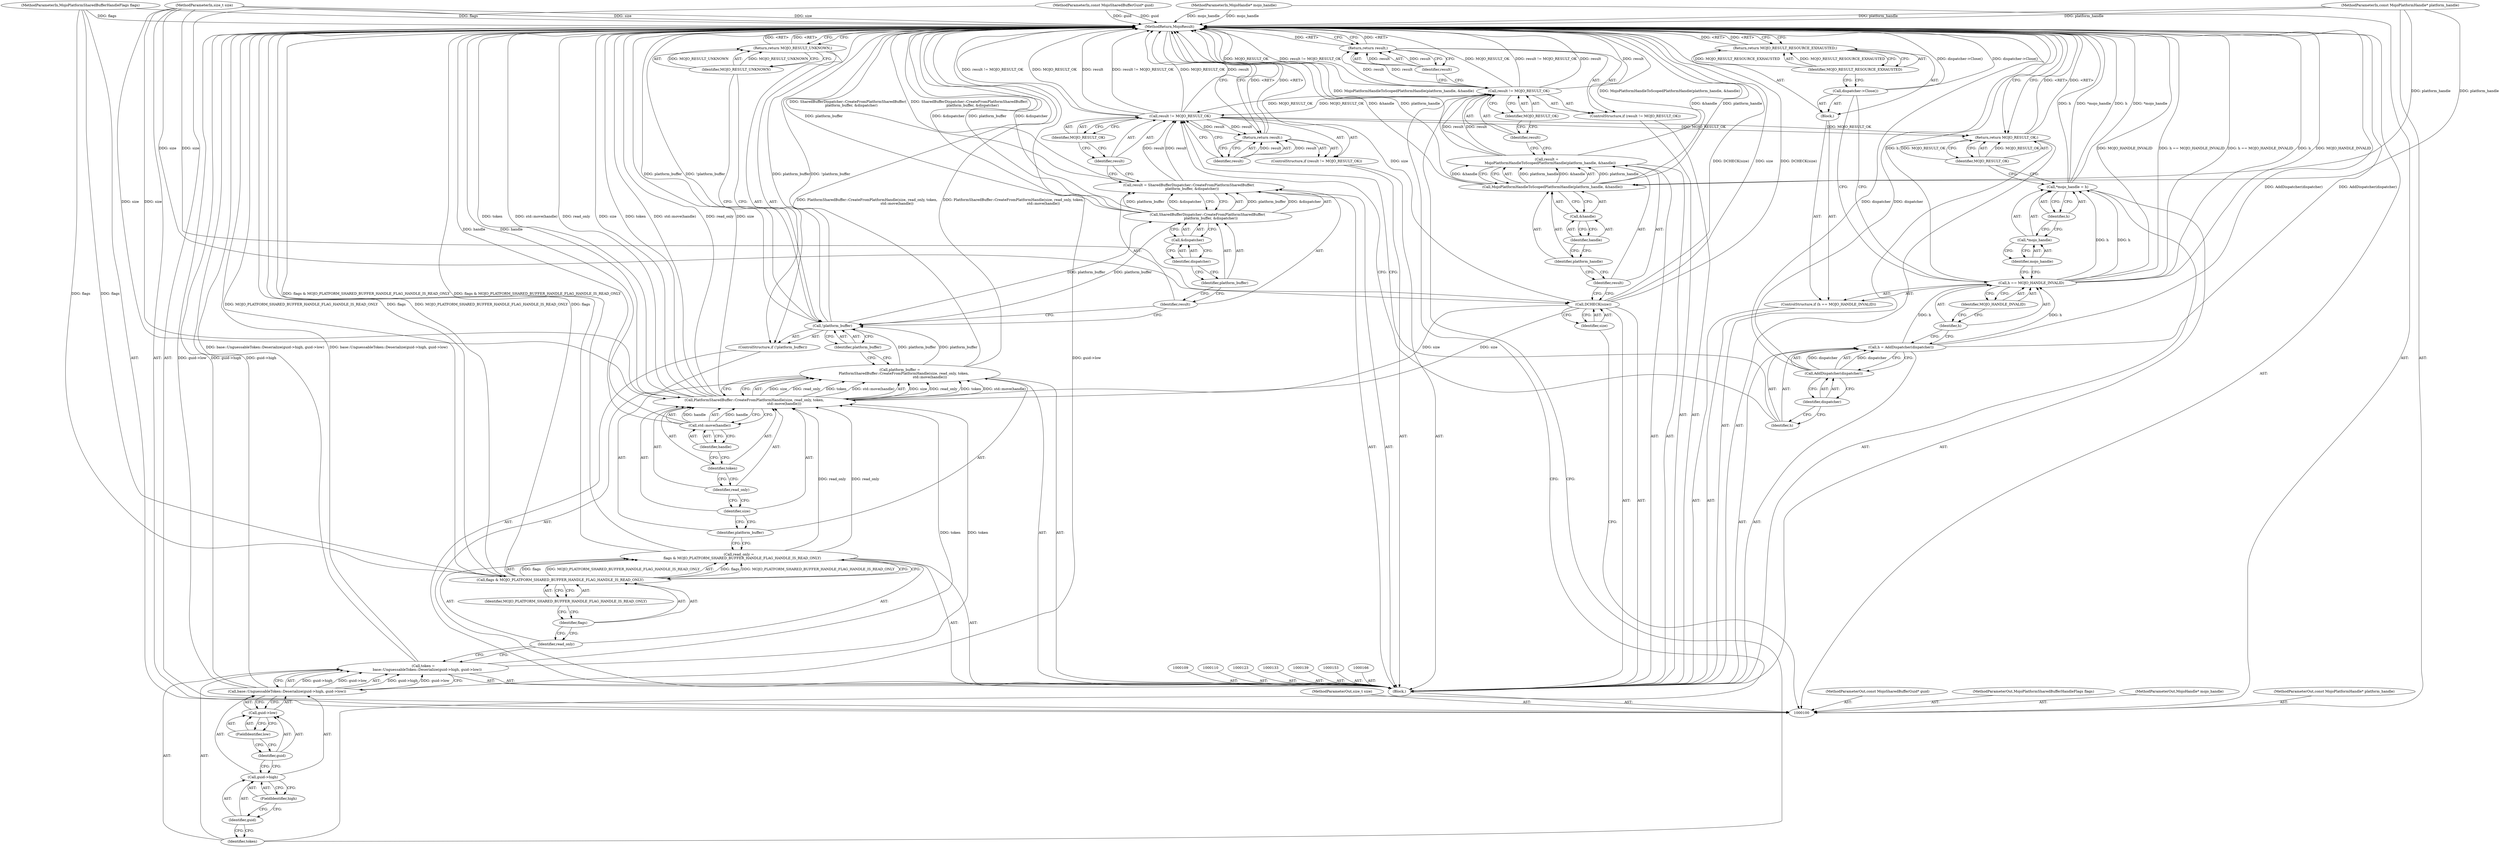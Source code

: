digraph "0_Chrome_673ce95d481ea9368c4d4d43ac756ba1d6d9e608_32" {
"1000185" [label="(MethodReturn,MojoResult)"];
"1000114" [label="(Identifier,platform_handle)"];
"1000113" [label="(Call,MojoPlatformHandleToScopedPlatformHandle(platform_handle, &handle))"];
"1000115" [label="(Call,&handle)"];
"1000116" [label="(Identifier,handle)"];
"1000120" [label="(Identifier,MOJO_RESULT_OK)"];
"1000117" [label="(ControlStructure,if (result != MOJO_RESULT_OK))"];
"1000118" [label="(Call,result != MOJO_RESULT_OK)"];
"1000119" [label="(Identifier,result)"];
"1000122" [label="(Identifier,result)"];
"1000121" [label="(Return,return result;)"];
"1000124" [label="(Call,token =\n       base::UnguessableToken::Deserialize(guid->high, guid->low))"];
"1000125" [label="(Identifier,token)"];
"1000127" [label="(Call,guid->high)"];
"1000128" [label="(Identifier,guid)"];
"1000129" [label="(FieldIdentifier,high)"];
"1000130" [label="(Call,guid->low)"];
"1000131" [label="(Identifier,guid)"];
"1000132" [label="(FieldIdentifier,low)"];
"1000126" [label="(Call,base::UnguessableToken::Deserialize(guid->high, guid->low))"];
"1000134" [label="(Call,read_only =\n      flags & MOJO_PLATFORM_SHARED_BUFFER_HANDLE_FLAG_HANDLE_IS_READ_ONLY)"];
"1000135" [label="(Identifier,read_only)"];
"1000138" [label="(Identifier,MOJO_PLATFORM_SHARED_BUFFER_HANDLE_FLAG_HANDLE_IS_READ_ONLY)"];
"1000136" [label="(Call,flags & MOJO_PLATFORM_SHARED_BUFFER_HANDLE_FLAG_HANDLE_IS_READ_ONLY)"];
"1000137" [label="(Identifier,flags)"];
"1000140" [label="(Call,platform_buffer =\n       PlatformSharedBuffer::CreateFromPlatformHandle(size, read_only, token,\n                                                      std::move(handle)))"];
"1000141" [label="(Identifier,platform_buffer)"];
"1000143" [label="(Identifier,size)"];
"1000144" [label="(Identifier,read_only)"];
"1000142" [label="(Call,PlatformSharedBuffer::CreateFromPlatformHandle(size, read_only, token,\n                                                      std::move(handle)))"];
"1000145" [label="(Identifier,token)"];
"1000101" [label="(MethodParameterIn,const MojoPlatformHandle* platform_handle)"];
"1000275" [label="(MethodParameterOut,const MojoPlatformHandle* platform_handle)"];
"1000146" [label="(Call,std::move(handle))"];
"1000147" [label="(Identifier,handle)"];
"1000148" [label="(ControlStructure,if (!platform_buffer))"];
"1000149" [label="(Call,!platform_buffer)"];
"1000150" [label="(Identifier,platform_buffer)"];
"1000152" [label="(Identifier,MOJO_RESULT_UNKNOWN)"];
"1000151" [label="(Return,return MOJO_RESULT_UNKNOWN;)"];
"1000156" [label="(Call,SharedBufferDispatcher::CreateFromPlatformSharedBuffer(\n      platform_buffer, &dispatcher))"];
"1000154" [label="(Call,result = SharedBufferDispatcher::CreateFromPlatformSharedBuffer(\n      platform_buffer, &dispatcher))"];
"1000155" [label="(Identifier,result)"];
"1000158" [label="(Call,&dispatcher)"];
"1000159" [label="(Identifier,dispatcher)"];
"1000157" [label="(Identifier,platform_buffer)"];
"1000163" [label="(Identifier,MOJO_RESULT_OK)"];
"1000160" [label="(ControlStructure,if (result != MOJO_RESULT_OK))"];
"1000161" [label="(Call,result != MOJO_RESULT_OK)"];
"1000162" [label="(Identifier,result)"];
"1000165" [label="(Identifier,result)"];
"1000164" [label="(Return,return result;)"];
"1000102" [label="(MethodParameterIn,size_t size)"];
"1000276" [label="(MethodParameterOut,size_t size)"];
"1000167" [label="(Call,h = AddDispatcher(dispatcher))"];
"1000168" [label="(Identifier,h)"];
"1000169" [label="(Call,AddDispatcher(dispatcher))"];
"1000170" [label="(Identifier,dispatcher)"];
"1000174" [label="(Identifier,MOJO_HANDLE_INVALID)"];
"1000171" [label="(ControlStructure,if (h == MOJO_HANDLE_INVALID))"];
"1000175" [label="(Block,)"];
"1000172" [label="(Call,h == MOJO_HANDLE_INVALID)"];
"1000173" [label="(Identifier,h)"];
"1000176" [label="(Call,dispatcher->Close())"];
"1000178" [label="(Identifier,MOJO_RESULT_RESOURCE_EXHAUSTED)"];
"1000177" [label="(Return,return MOJO_RESULT_RESOURCE_EXHAUSTED;)"];
"1000182" [label="(Identifier,h)"];
"1000179" [label="(Call,*mojo_handle = h)"];
"1000180" [label="(Call,*mojo_handle)"];
"1000181" [label="(Identifier,mojo_handle)"];
"1000183" [label="(Return,return MOJO_RESULT_OK;)"];
"1000184" [label="(Identifier,MOJO_RESULT_OK)"];
"1000103" [label="(MethodParameterIn,const MojoSharedBufferGuid* guid)"];
"1000277" [label="(MethodParameterOut,const MojoSharedBufferGuid* guid)"];
"1000104" [label="(MethodParameterIn,MojoPlatformSharedBufferHandleFlags flags)"];
"1000278" [label="(MethodParameterOut,MojoPlatformSharedBufferHandleFlags flags)"];
"1000106" [label="(Block,)"];
"1000105" [label="(MethodParameterIn,MojoHandle* mojo_handle)"];
"1000279" [label="(MethodParameterOut,MojoHandle* mojo_handle)"];
"1000107" [label="(Call,DCHECK(size))"];
"1000108" [label="(Identifier,size)"];
"1000111" [label="(Call,result =\n      MojoPlatformHandleToScopedPlatformHandle(platform_handle, &handle))"];
"1000112" [label="(Identifier,result)"];
"1000185" -> "1000100"  [label="AST: "];
"1000185" -> "1000121"  [label="CFG: "];
"1000185" -> "1000151"  [label="CFG: "];
"1000185" -> "1000164"  [label="CFG: "];
"1000185" -> "1000177"  [label="CFG: "];
"1000185" -> "1000183"  [label="CFG: "];
"1000121" -> "1000185"  [label="DDG: <RET>"];
"1000183" -> "1000185"  [label="DDG: <RET>"];
"1000151" -> "1000185"  [label="DDG: <RET>"];
"1000177" -> "1000185"  [label="DDG: <RET>"];
"1000179" -> "1000185"  [label="DDG: h"];
"1000179" -> "1000185"  [label="DDG: *mojo_handle"];
"1000107" -> "1000185"  [label="DDG: size"];
"1000107" -> "1000185"  [label="DDG: DCHECK(size)"];
"1000167" -> "1000185"  [label="DDG: AddDispatcher(dispatcher)"];
"1000156" -> "1000185"  [label="DDG: platform_buffer"];
"1000156" -> "1000185"  [label="DDG: &dispatcher"];
"1000105" -> "1000185"  [label="DDG: mojo_handle"];
"1000113" -> "1000185"  [label="DDG: platform_handle"];
"1000113" -> "1000185"  [label="DDG: &handle"];
"1000126" -> "1000185"  [label="DDG: guid->high"];
"1000126" -> "1000185"  [label="DDG: guid->low"];
"1000118" -> "1000185"  [label="DDG: result != MOJO_RESULT_OK"];
"1000118" -> "1000185"  [label="DDG: result"];
"1000118" -> "1000185"  [label="DDG: MOJO_RESULT_OK"];
"1000102" -> "1000185"  [label="DDG: size"];
"1000124" -> "1000185"  [label="DDG: base::UnguessableToken::Deserialize(guid->high, guid->low)"];
"1000172" -> "1000185"  [label="DDG: h == MOJO_HANDLE_INVALID"];
"1000172" -> "1000185"  [label="DDG: h"];
"1000172" -> "1000185"  [label="DDG: MOJO_HANDLE_INVALID"];
"1000140" -> "1000185"  [label="DDG: PlatformSharedBuffer::CreateFromPlatformHandle(size, read_only, token,\n                                                      std::move(handle))"];
"1000104" -> "1000185"  [label="DDG: flags"];
"1000142" -> "1000185"  [label="DDG: read_only"];
"1000142" -> "1000185"  [label="DDG: size"];
"1000142" -> "1000185"  [label="DDG: token"];
"1000142" -> "1000185"  [label="DDG: std::move(handle)"];
"1000103" -> "1000185"  [label="DDG: guid"];
"1000149" -> "1000185"  [label="DDG: !platform_buffer"];
"1000149" -> "1000185"  [label="DDG: platform_buffer"];
"1000176" -> "1000185"  [label="DDG: dispatcher->Close()"];
"1000111" -> "1000185"  [label="DDG: MojoPlatformHandleToScopedPlatformHandle(platform_handle, &handle)"];
"1000101" -> "1000185"  [label="DDG: platform_handle"];
"1000134" -> "1000185"  [label="DDG: flags & MOJO_PLATFORM_SHARED_BUFFER_HANDLE_FLAG_HANDLE_IS_READ_ONLY"];
"1000169" -> "1000185"  [label="DDG: dispatcher"];
"1000154" -> "1000185"  [label="DDG: SharedBufferDispatcher::CreateFromPlatformSharedBuffer(\n      platform_buffer, &dispatcher)"];
"1000136" -> "1000185"  [label="DDG: MOJO_PLATFORM_SHARED_BUFFER_HANDLE_FLAG_HANDLE_IS_READ_ONLY"];
"1000136" -> "1000185"  [label="DDG: flags"];
"1000161" -> "1000185"  [label="DDG: MOJO_RESULT_OK"];
"1000161" -> "1000185"  [label="DDG: result"];
"1000161" -> "1000185"  [label="DDG: result != MOJO_RESULT_OK"];
"1000146" -> "1000185"  [label="DDG: handle"];
"1000164" -> "1000185"  [label="DDG: <RET>"];
"1000114" -> "1000113"  [label="AST: "];
"1000114" -> "1000112"  [label="CFG: "];
"1000116" -> "1000114"  [label="CFG: "];
"1000113" -> "1000111"  [label="AST: "];
"1000113" -> "1000115"  [label="CFG: "];
"1000114" -> "1000113"  [label="AST: "];
"1000115" -> "1000113"  [label="AST: "];
"1000111" -> "1000113"  [label="CFG: "];
"1000113" -> "1000185"  [label="DDG: platform_handle"];
"1000113" -> "1000185"  [label="DDG: &handle"];
"1000113" -> "1000111"  [label="DDG: platform_handle"];
"1000113" -> "1000111"  [label="DDG: &handle"];
"1000101" -> "1000113"  [label="DDG: platform_handle"];
"1000115" -> "1000113"  [label="AST: "];
"1000115" -> "1000116"  [label="CFG: "];
"1000116" -> "1000115"  [label="AST: "];
"1000113" -> "1000115"  [label="CFG: "];
"1000116" -> "1000115"  [label="AST: "];
"1000116" -> "1000114"  [label="CFG: "];
"1000115" -> "1000116"  [label="CFG: "];
"1000120" -> "1000118"  [label="AST: "];
"1000120" -> "1000119"  [label="CFG: "];
"1000118" -> "1000120"  [label="CFG: "];
"1000117" -> "1000106"  [label="AST: "];
"1000118" -> "1000117"  [label="AST: "];
"1000121" -> "1000117"  [label="AST: "];
"1000118" -> "1000117"  [label="AST: "];
"1000118" -> "1000120"  [label="CFG: "];
"1000119" -> "1000118"  [label="AST: "];
"1000120" -> "1000118"  [label="AST: "];
"1000122" -> "1000118"  [label="CFG: "];
"1000125" -> "1000118"  [label="CFG: "];
"1000118" -> "1000185"  [label="DDG: result != MOJO_RESULT_OK"];
"1000118" -> "1000185"  [label="DDG: result"];
"1000118" -> "1000185"  [label="DDG: MOJO_RESULT_OK"];
"1000111" -> "1000118"  [label="DDG: result"];
"1000118" -> "1000121"  [label="DDG: result"];
"1000118" -> "1000161"  [label="DDG: MOJO_RESULT_OK"];
"1000119" -> "1000118"  [label="AST: "];
"1000119" -> "1000111"  [label="CFG: "];
"1000120" -> "1000119"  [label="CFG: "];
"1000122" -> "1000121"  [label="AST: "];
"1000122" -> "1000118"  [label="CFG: "];
"1000121" -> "1000122"  [label="CFG: "];
"1000122" -> "1000121"  [label="DDG: result"];
"1000121" -> "1000117"  [label="AST: "];
"1000121" -> "1000122"  [label="CFG: "];
"1000122" -> "1000121"  [label="AST: "];
"1000185" -> "1000121"  [label="CFG: "];
"1000121" -> "1000185"  [label="DDG: <RET>"];
"1000122" -> "1000121"  [label="DDG: result"];
"1000118" -> "1000121"  [label="DDG: result"];
"1000124" -> "1000106"  [label="AST: "];
"1000124" -> "1000126"  [label="CFG: "];
"1000125" -> "1000124"  [label="AST: "];
"1000126" -> "1000124"  [label="AST: "];
"1000135" -> "1000124"  [label="CFG: "];
"1000124" -> "1000185"  [label="DDG: base::UnguessableToken::Deserialize(guid->high, guid->low)"];
"1000126" -> "1000124"  [label="DDG: guid->high"];
"1000126" -> "1000124"  [label="DDG: guid->low"];
"1000124" -> "1000142"  [label="DDG: token"];
"1000125" -> "1000124"  [label="AST: "];
"1000125" -> "1000118"  [label="CFG: "];
"1000128" -> "1000125"  [label="CFG: "];
"1000127" -> "1000126"  [label="AST: "];
"1000127" -> "1000129"  [label="CFG: "];
"1000128" -> "1000127"  [label="AST: "];
"1000129" -> "1000127"  [label="AST: "];
"1000131" -> "1000127"  [label="CFG: "];
"1000128" -> "1000127"  [label="AST: "];
"1000128" -> "1000125"  [label="CFG: "];
"1000129" -> "1000128"  [label="CFG: "];
"1000129" -> "1000127"  [label="AST: "];
"1000129" -> "1000128"  [label="CFG: "];
"1000127" -> "1000129"  [label="CFG: "];
"1000130" -> "1000126"  [label="AST: "];
"1000130" -> "1000132"  [label="CFG: "];
"1000131" -> "1000130"  [label="AST: "];
"1000132" -> "1000130"  [label="AST: "];
"1000126" -> "1000130"  [label="CFG: "];
"1000131" -> "1000130"  [label="AST: "];
"1000131" -> "1000127"  [label="CFG: "];
"1000132" -> "1000131"  [label="CFG: "];
"1000132" -> "1000130"  [label="AST: "];
"1000132" -> "1000131"  [label="CFG: "];
"1000130" -> "1000132"  [label="CFG: "];
"1000126" -> "1000124"  [label="AST: "];
"1000126" -> "1000130"  [label="CFG: "];
"1000127" -> "1000126"  [label="AST: "];
"1000130" -> "1000126"  [label="AST: "];
"1000124" -> "1000126"  [label="CFG: "];
"1000126" -> "1000185"  [label="DDG: guid->high"];
"1000126" -> "1000185"  [label="DDG: guid->low"];
"1000126" -> "1000124"  [label="DDG: guid->high"];
"1000126" -> "1000124"  [label="DDG: guid->low"];
"1000134" -> "1000106"  [label="AST: "];
"1000134" -> "1000136"  [label="CFG: "];
"1000135" -> "1000134"  [label="AST: "];
"1000136" -> "1000134"  [label="AST: "];
"1000141" -> "1000134"  [label="CFG: "];
"1000134" -> "1000185"  [label="DDG: flags & MOJO_PLATFORM_SHARED_BUFFER_HANDLE_FLAG_HANDLE_IS_READ_ONLY"];
"1000136" -> "1000134"  [label="DDG: flags"];
"1000136" -> "1000134"  [label="DDG: MOJO_PLATFORM_SHARED_BUFFER_HANDLE_FLAG_HANDLE_IS_READ_ONLY"];
"1000134" -> "1000142"  [label="DDG: read_only"];
"1000135" -> "1000134"  [label="AST: "];
"1000135" -> "1000124"  [label="CFG: "];
"1000137" -> "1000135"  [label="CFG: "];
"1000138" -> "1000136"  [label="AST: "];
"1000138" -> "1000137"  [label="CFG: "];
"1000136" -> "1000138"  [label="CFG: "];
"1000136" -> "1000134"  [label="AST: "];
"1000136" -> "1000138"  [label="CFG: "];
"1000137" -> "1000136"  [label="AST: "];
"1000138" -> "1000136"  [label="AST: "];
"1000134" -> "1000136"  [label="CFG: "];
"1000136" -> "1000185"  [label="DDG: MOJO_PLATFORM_SHARED_BUFFER_HANDLE_FLAG_HANDLE_IS_READ_ONLY"];
"1000136" -> "1000185"  [label="DDG: flags"];
"1000136" -> "1000134"  [label="DDG: flags"];
"1000136" -> "1000134"  [label="DDG: MOJO_PLATFORM_SHARED_BUFFER_HANDLE_FLAG_HANDLE_IS_READ_ONLY"];
"1000104" -> "1000136"  [label="DDG: flags"];
"1000137" -> "1000136"  [label="AST: "];
"1000137" -> "1000135"  [label="CFG: "];
"1000138" -> "1000137"  [label="CFG: "];
"1000140" -> "1000106"  [label="AST: "];
"1000140" -> "1000142"  [label="CFG: "];
"1000141" -> "1000140"  [label="AST: "];
"1000142" -> "1000140"  [label="AST: "];
"1000150" -> "1000140"  [label="CFG: "];
"1000140" -> "1000185"  [label="DDG: PlatformSharedBuffer::CreateFromPlatformHandle(size, read_only, token,\n                                                      std::move(handle))"];
"1000142" -> "1000140"  [label="DDG: size"];
"1000142" -> "1000140"  [label="DDG: read_only"];
"1000142" -> "1000140"  [label="DDG: token"];
"1000142" -> "1000140"  [label="DDG: std::move(handle)"];
"1000140" -> "1000149"  [label="DDG: platform_buffer"];
"1000141" -> "1000140"  [label="AST: "];
"1000141" -> "1000134"  [label="CFG: "];
"1000143" -> "1000141"  [label="CFG: "];
"1000143" -> "1000142"  [label="AST: "];
"1000143" -> "1000141"  [label="CFG: "];
"1000144" -> "1000143"  [label="CFG: "];
"1000144" -> "1000142"  [label="AST: "];
"1000144" -> "1000143"  [label="CFG: "];
"1000145" -> "1000144"  [label="CFG: "];
"1000142" -> "1000140"  [label="AST: "];
"1000142" -> "1000146"  [label="CFG: "];
"1000143" -> "1000142"  [label="AST: "];
"1000144" -> "1000142"  [label="AST: "];
"1000145" -> "1000142"  [label="AST: "];
"1000146" -> "1000142"  [label="AST: "];
"1000140" -> "1000142"  [label="CFG: "];
"1000142" -> "1000185"  [label="DDG: read_only"];
"1000142" -> "1000185"  [label="DDG: size"];
"1000142" -> "1000185"  [label="DDG: token"];
"1000142" -> "1000185"  [label="DDG: std::move(handle)"];
"1000142" -> "1000140"  [label="DDG: size"];
"1000142" -> "1000140"  [label="DDG: read_only"];
"1000142" -> "1000140"  [label="DDG: token"];
"1000142" -> "1000140"  [label="DDG: std::move(handle)"];
"1000107" -> "1000142"  [label="DDG: size"];
"1000102" -> "1000142"  [label="DDG: size"];
"1000134" -> "1000142"  [label="DDG: read_only"];
"1000124" -> "1000142"  [label="DDG: token"];
"1000146" -> "1000142"  [label="DDG: handle"];
"1000145" -> "1000142"  [label="AST: "];
"1000145" -> "1000144"  [label="CFG: "];
"1000147" -> "1000145"  [label="CFG: "];
"1000101" -> "1000100"  [label="AST: "];
"1000101" -> "1000185"  [label="DDG: platform_handle"];
"1000101" -> "1000113"  [label="DDG: platform_handle"];
"1000275" -> "1000100"  [label="AST: "];
"1000146" -> "1000142"  [label="AST: "];
"1000146" -> "1000147"  [label="CFG: "];
"1000147" -> "1000146"  [label="AST: "];
"1000142" -> "1000146"  [label="CFG: "];
"1000146" -> "1000185"  [label="DDG: handle"];
"1000146" -> "1000142"  [label="DDG: handle"];
"1000147" -> "1000146"  [label="AST: "];
"1000147" -> "1000145"  [label="CFG: "];
"1000146" -> "1000147"  [label="CFG: "];
"1000148" -> "1000106"  [label="AST: "];
"1000149" -> "1000148"  [label="AST: "];
"1000151" -> "1000148"  [label="AST: "];
"1000149" -> "1000148"  [label="AST: "];
"1000149" -> "1000150"  [label="CFG: "];
"1000150" -> "1000149"  [label="AST: "];
"1000152" -> "1000149"  [label="CFG: "];
"1000155" -> "1000149"  [label="CFG: "];
"1000149" -> "1000185"  [label="DDG: !platform_buffer"];
"1000149" -> "1000185"  [label="DDG: platform_buffer"];
"1000140" -> "1000149"  [label="DDG: platform_buffer"];
"1000149" -> "1000156"  [label="DDG: platform_buffer"];
"1000150" -> "1000149"  [label="AST: "];
"1000150" -> "1000140"  [label="CFG: "];
"1000149" -> "1000150"  [label="CFG: "];
"1000152" -> "1000151"  [label="AST: "];
"1000152" -> "1000149"  [label="CFG: "];
"1000151" -> "1000152"  [label="CFG: "];
"1000152" -> "1000151"  [label="DDG: MOJO_RESULT_UNKNOWN"];
"1000151" -> "1000148"  [label="AST: "];
"1000151" -> "1000152"  [label="CFG: "];
"1000152" -> "1000151"  [label="AST: "];
"1000185" -> "1000151"  [label="CFG: "];
"1000151" -> "1000185"  [label="DDG: <RET>"];
"1000152" -> "1000151"  [label="DDG: MOJO_RESULT_UNKNOWN"];
"1000156" -> "1000154"  [label="AST: "];
"1000156" -> "1000158"  [label="CFG: "];
"1000157" -> "1000156"  [label="AST: "];
"1000158" -> "1000156"  [label="AST: "];
"1000154" -> "1000156"  [label="CFG: "];
"1000156" -> "1000185"  [label="DDG: platform_buffer"];
"1000156" -> "1000185"  [label="DDG: &dispatcher"];
"1000156" -> "1000154"  [label="DDG: platform_buffer"];
"1000156" -> "1000154"  [label="DDG: &dispatcher"];
"1000149" -> "1000156"  [label="DDG: platform_buffer"];
"1000154" -> "1000106"  [label="AST: "];
"1000154" -> "1000156"  [label="CFG: "];
"1000155" -> "1000154"  [label="AST: "];
"1000156" -> "1000154"  [label="AST: "];
"1000162" -> "1000154"  [label="CFG: "];
"1000154" -> "1000185"  [label="DDG: SharedBufferDispatcher::CreateFromPlatformSharedBuffer(\n      platform_buffer, &dispatcher)"];
"1000156" -> "1000154"  [label="DDG: platform_buffer"];
"1000156" -> "1000154"  [label="DDG: &dispatcher"];
"1000154" -> "1000161"  [label="DDG: result"];
"1000155" -> "1000154"  [label="AST: "];
"1000155" -> "1000149"  [label="CFG: "];
"1000157" -> "1000155"  [label="CFG: "];
"1000158" -> "1000156"  [label="AST: "];
"1000158" -> "1000159"  [label="CFG: "];
"1000159" -> "1000158"  [label="AST: "];
"1000156" -> "1000158"  [label="CFG: "];
"1000159" -> "1000158"  [label="AST: "];
"1000159" -> "1000157"  [label="CFG: "];
"1000158" -> "1000159"  [label="CFG: "];
"1000157" -> "1000156"  [label="AST: "];
"1000157" -> "1000155"  [label="CFG: "];
"1000159" -> "1000157"  [label="CFG: "];
"1000163" -> "1000161"  [label="AST: "];
"1000163" -> "1000162"  [label="CFG: "];
"1000161" -> "1000163"  [label="CFG: "];
"1000160" -> "1000106"  [label="AST: "];
"1000161" -> "1000160"  [label="AST: "];
"1000164" -> "1000160"  [label="AST: "];
"1000161" -> "1000160"  [label="AST: "];
"1000161" -> "1000163"  [label="CFG: "];
"1000162" -> "1000161"  [label="AST: "];
"1000163" -> "1000161"  [label="AST: "];
"1000165" -> "1000161"  [label="CFG: "];
"1000168" -> "1000161"  [label="CFG: "];
"1000161" -> "1000185"  [label="DDG: MOJO_RESULT_OK"];
"1000161" -> "1000185"  [label="DDG: result"];
"1000161" -> "1000185"  [label="DDG: result != MOJO_RESULT_OK"];
"1000154" -> "1000161"  [label="DDG: result"];
"1000118" -> "1000161"  [label="DDG: MOJO_RESULT_OK"];
"1000161" -> "1000164"  [label="DDG: result"];
"1000161" -> "1000183"  [label="DDG: MOJO_RESULT_OK"];
"1000162" -> "1000161"  [label="AST: "];
"1000162" -> "1000154"  [label="CFG: "];
"1000163" -> "1000162"  [label="CFG: "];
"1000165" -> "1000164"  [label="AST: "];
"1000165" -> "1000161"  [label="CFG: "];
"1000164" -> "1000165"  [label="CFG: "];
"1000165" -> "1000164"  [label="DDG: result"];
"1000164" -> "1000160"  [label="AST: "];
"1000164" -> "1000165"  [label="CFG: "];
"1000165" -> "1000164"  [label="AST: "];
"1000185" -> "1000164"  [label="CFG: "];
"1000164" -> "1000185"  [label="DDG: <RET>"];
"1000165" -> "1000164"  [label="DDG: result"];
"1000161" -> "1000164"  [label="DDG: result"];
"1000102" -> "1000100"  [label="AST: "];
"1000102" -> "1000185"  [label="DDG: size"];
"1000102" -> "1000107"  [label="DDG: size"];
"1000102" -> "1000142"  [label="DDG: size"];
"1000276" -> "1000100"  [label="AST: "];
"1000167" -> "1000106"  [label="AST: "];
"1000167" -> "1000169"  [label="CFG: "];
"1000168" -> "1000167"  [label="AST: "];
"1000169" -> "1000167"  [label="AST: "];
"1000173" -> "1000167"  [label="CFG: "];
"1000167" -> "1000185"  [label="DDG: AddDispatcher(dispatcher)"];
"1000169" -> "1000167"  [label="DDG: dispatcher"];
"1000167" -> "1000172"  [label="DDG: h"];
"1000168" -> "1000167"  [label="AST: "];
"1000168" -> "1000161"  [label="CFG: "];
"1000170" -> "1000168"  [label="CFG: "];
"1000169" -> "1000167"  [label="AST: "];
"1000169" -> "1000170"  [label="CFG: "];
"1000170" -> "1000169"  [label="AST: "];
"1000167" -> "1000169"  [label="CFG: "];
"1000169" -> "1000185"  [label="DDG: dispatcher"];
"1000169" -> "1000167"  [label="DDG: dispatcher"];
"1000170" -> "1000169"  [label="AST: "];
"1000170" -> "1000168"  [label="CFG: "];
"1000169" -> "1000170"  [label="CFG: "];
"1000174" -> "1000172"  [label="AST: "];
"1000174" -> "1000173"  [label="CFG: "];
"1000172" -> "1000174"  [label="CFG: "];
"1000171" -> "1000106"  [label="AST: "];
"1000172" -> "1000171"  [label="AST: "];
"1000175" -> "1000171"  [label="AST: "];
"1000175" -> "1000171"  [label="AST: "];
"1000176" -> "1000175"  [label="AST: "];
"1000177" -> "1000175"  [label="AST: "];
"1000172" -> "1000171"  [label="AST: "];
"1000172" -> "1000174"  [label="CFG: "];
"1000173" -> "1000172"  [label="AST: "];
"1000174" -> "1000172"  [label="AST: "];
"1000176" -> "1000172"  [label="CFG: "];
"1000181" -> "1000172"  [label="CFG: "];
"1000172" -> "1000185"  [label="DDG: h == MOJO_HANDLE_INVALID"];
"1000172" -> "1000185"  [label="DDG: h"];
"1000172" -> "1000185"  [label="DDG: MOJO_HANDLE_INVALID"];
"1000167" -> "1000172"  [label="DDG: h"];
"1000172" -> "1000179"  [label="DDG: h"];
"1000173" -> "1000172"  [label="AST: "];
"1000173" -> "1000167"  [label="CFG: "];
"1000174" -> "1000173"  [label="CFG: "];
"1000176" -> "1000175"  [label="AST: "];
"1000176" -> "1000172"  [label="CFG: "];
"1000178" -> "1000176"  [label="CFG: "];
"1000176" -> "1000185"  [label="DDG: dispatcher->Close()"];
"1000178" -> "1000177"  [label="AST: "];
"1000178" -> "1000176"  [label="CFG: "];
"1000177" -> "1000178"  [label="CFG: "];
"1000178" -> "1000177"  [label="DDG: MOJO_RESULT_RESOURCE_EXHAUSTED"];
"1000177" -> "1000175"  [label="AST: "];
"1000177" -> "1000178"  [label="CFG: "];
"1000178" -> "1000177"  [label="AST: "];
"1000185" -> "1000177"  [label="CFG: "];
"1000177" -> "1000185"  [label="DDG: <RET>"];
"1000178" -> "1000177"  [label="DDG: MOJO_RESULT_RESOURCE_EXHAUSTED"];
"1000182" -> "1000179"  [label="AST: "];
"1000182" -> "1000180"  [label="CFG: "];
"1000179" -> "1000182"  [label="CFG: "];
"1000179" -> "1000106"  [label="AST: "];
"1000179" -> "1000182"  [label="CFG: "];
"1000180" -> "1000179"  [label="AST: "];
"1000182" -> "1000179"  [label="AST: "];
"1000184" -> "1000179"  [label="CFG: "];
"1000179" -> "1000185"  [label="DDG: h"];
"1000179" -> "1000185"  [label="DDG: *mojo_handle"];
"1000172" -> "1000179"  [label="DDG: h"];
"1000180" -> "1000179"  [label="AST: "];
"1000180" -> "1000181"  [label="CFG: "];
"1000181" -> "1000180"  [label="AST: "];
"1000182" -> "1000180"  [label="CFG: "];
"1000181" -> "1000180"  [label="AST: "];
"1000181" -> "1000172"  [label="CFG: "];
"1000180" -> "1000181"  [label="CFG: "];
"1000183" -> "1000106"  [label="AST: "];
"1000183" -> "1000184"  [label="CFG: "];
"1000184" -> "1000183"  [label="AST: "];
"1000185" -> "1000183"  [label="CFG: "];
"1000183" -> "1000185"  [label="DDG: <RET>"];
"1000184" -> "1000183"  [label="DDG: MOJO_RESULT_OK"];
"1000161" -> "1000183"  [label="DDG: MOJO_RESULT_OK"];
"1000184" -> "1000183"  [label="AST: "];
"1000184" -> "1000179"  [label="CFG: "];
"1000183" -> "1000184"  [label="CFG: "];
"1000184" -> "1000183"  [label="DDG: MOJO_RESULT_OK"];
"1000103" -> "1000100"  [label="AST: "];
"1000103" -> "1000185"  [label="DDG: guid"];
"1000277" -> "1000100"  [label="AST: "];
"1000104" -> "1000100"  [label="AST: "];
"1000104" -> "1000185"  [label="DDG: flags"];
"1000104" -> "1000136"  [label="DDG: flags"];
"1000278" -> "1000100"  [label="AST: "];
"1000106" -> "1000100"  [label="AST: "];
"1000107" -> "1000106"  [label="AST: "];
"1000109" -> "1000106"  [label="AST: "];
"1000110" -> "1000106"  [label="AST: "];
"1000111" -> "1000106"  [label="AST: "];
"1000117" -> "1000106"  [label="AST: "];
"1000123" -> "1000106"  [label="AST: "];
"1000124" -> "1000106"  [label="AST: "];
"1000133" -> "1000106"  [label="AST: "];
"1000134" -> "1000106"  [label="AST: "];
"1000139" -> "1000106"  [label="AST: "];
"1000140" -> "1000106"  [label="AST: "];
"1000148" -> "1000106"  [label="AST: "];
"1000153" -> "1000106"  [label="AST: "];
"1000154" -> "1000106"  [label="AST: "];
"1000160" -> "1000106"  [label="AST: "];
"1000166" -> "1000106"  [label="AST: "];
"1000167" -> "1000106"  [label="AST: "];
"1000171" -> "1000106"  [label="AST: "];
"1000179" -> "1000106"  [label="AST: "];
"1000183" -> "1000106"  [label="AST: "];
"1000105" -> "1000100"  [label="AST: "];
"1000105" -> "1000185"  [label="DDG: mojo_handle"];
"1000279" -> "1000100"  [label="AST: "];
"1000107" -> "1000106"  [label="AST: "];
"1000107" -> "1000108"  [label="CFG: "];
"1000108" -> "1000107"  [label="AST: "];
"1000112" -> "1000107"  [label="CFG: "];
"1000107" -> "1000185"  [label="DDG: size"];
"1000107" -> "1000185"  [label="DDG: DCHECK(size)"];
"1000102" -> "1000107"  [label="DDG: size"];
"1000107" -> "1000142"  [label="DDG: size"];
"1000108" -> "1000107"  [label="AST: "];
"1000108" -> "1000100"  [label="CFG: "];
"1000107" -> "1000108"  [label="CFG: "];
"1000111" -> "1000106"  [label="AST: "];
"1000111" -> "1000113"  [label="CFG: "];
"1000112" -> "1000111"  [label="AST: "];
"1000113" -> "1000111"  [label="AST: "];
"1000119" -> "1000111"  [label="CFG: "];
"1000111" -> "1000185"  [label="DDG: MojoPlatformHandleToScopedPlatformHandle(platform_handle, &handle)"];
"1000113" -> "1000111"  [label="DDG: platform_handle"];
"1000113" -> "1000111"  [label="DDG: &handle"];
"1000111" -> "1000118"  [label="DDG: result"];
"1000112" -> "1000111"  [label="AST: "];
"1000112" -> "1000107"  [label="CFG: "];
"1000114" -> "1000112"  [label="CFG: "];
}
